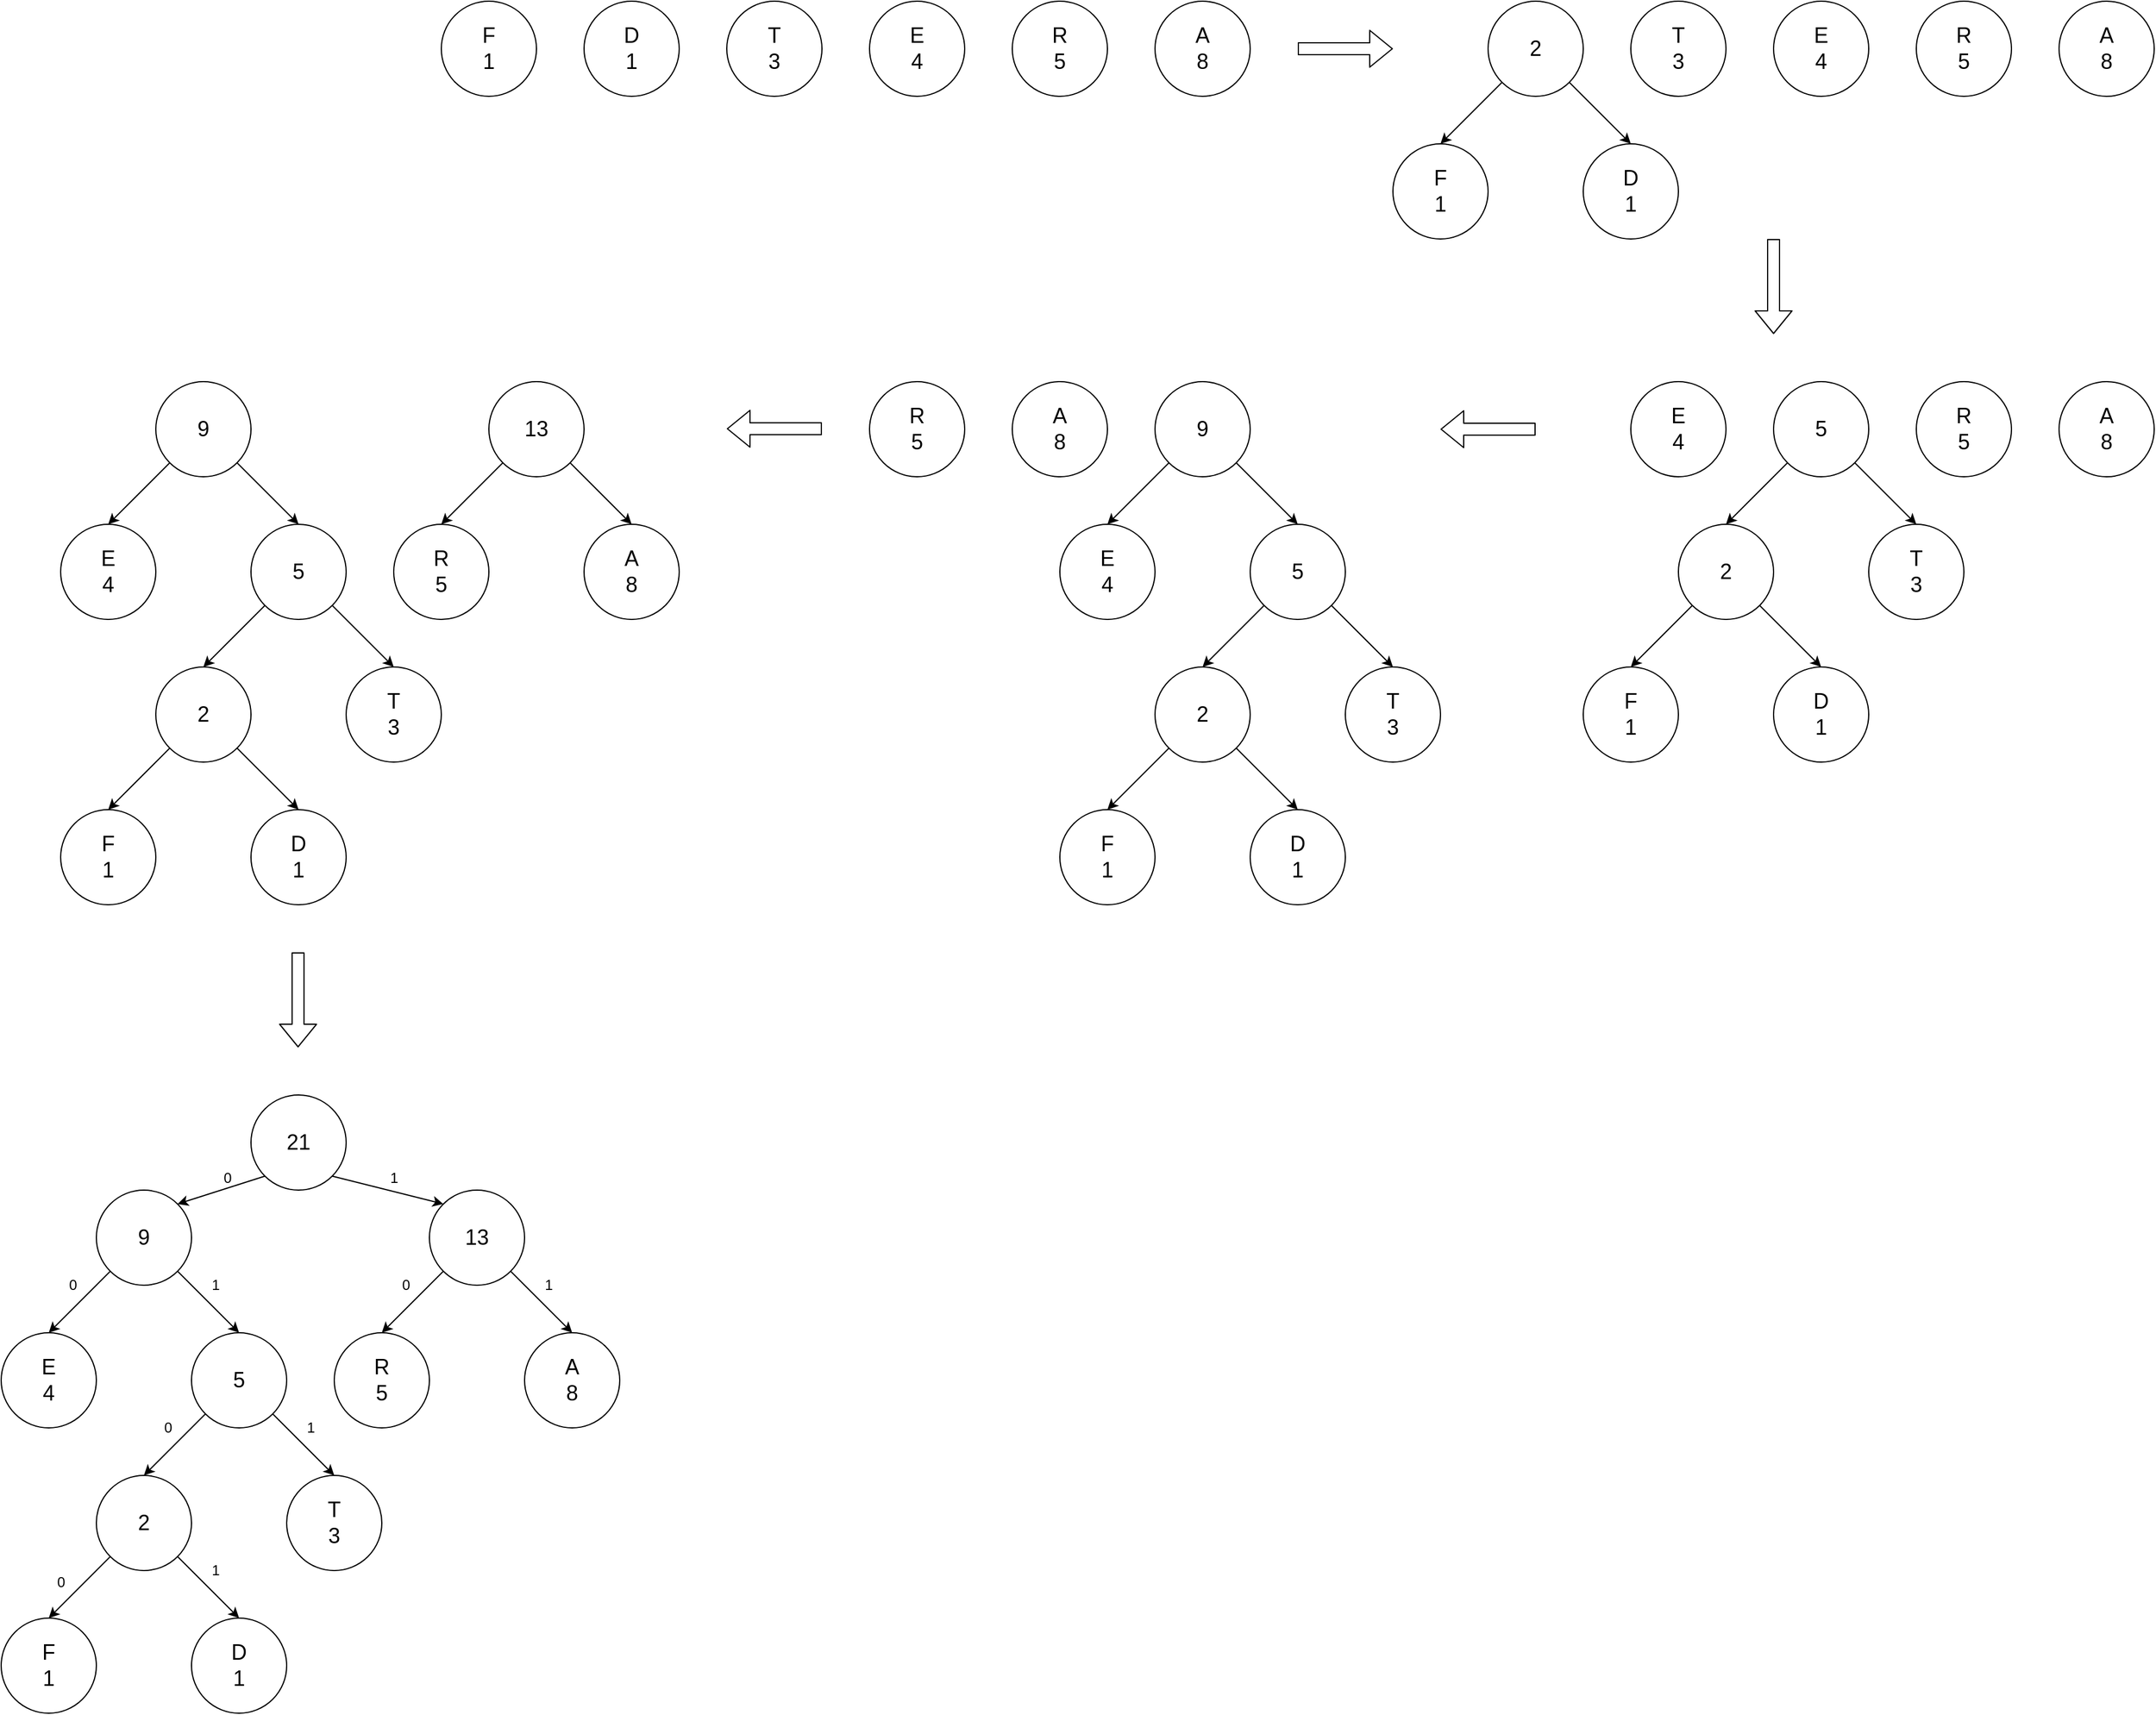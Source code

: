<mxfile version="12.9.13" type="device"><diagram id="n5jHrZdUimna_n2_wh66" name="Page-1"><mxGraphModel dx="1504" dy="391" grid="1" gridSize="10" guides="1" tooltips="1" connect="1" arrows="1" fold="1" page="1" pageScale="1" pageWidth="827" pageHeight="1169" math="0" shadow="0"><root><mxCell id="0"/><mxCell id="1" parent="0"/><mxCell id="OCSdbk0jHAeqNbhE1ICV-1" value="&lt;font style=&quot;font-size: 18px&quot;&gt;F&lt;br&gt;1&lt;/font&gt;" style="ellipse;whiteSpace=wrap;html=1;aspect=fixed;" vertex="1" parent="1"><mxGeometry x="160" y="40" width="80" height="80" as="geometry"/></mxCell><mxCell id="OCSdbk0jHAeqNbhE1ICV-2" value="&lt;font style=&quot;font-size: 18px&quot;&gt;D&lt;br&gt;1&lt;/font&gt;" style="ellipse;whiteSpace=wrap;html=1;aspect=fixed;" vertex="1" parent="1"><mxGeometry x="280" y="40" width="80" height="80" as="geometry"/></mxCell><mxCell id="OCSdbk0jHAeqNbhE1ICV-3" value="&lt;span style=&quot;font-size: 18px&quot;&gt;T&lt;br&gt;3&lt;/span&gt;" style="ellipse;whiteSpace=wrap;html=1;aspect=fixed;" vertex="1" parent="1"><mxGeometry x="400" y="40" width="80" height="80" as="geometry"/></mxCell><mxCell id="OCSdbk0jHAeqNbhE1ICV-4" value="&lt;font style=&quot;font-size: 18px&quot;&gt;E&lt;br&gt;4&lt;/font&gt;" style="ellipse;whiteSpace=wrap;html=1;aspect=fixed;" vertex="1" parent="1"><mxGeometry x="520" y="40" width="80" height="80" as="geometry"/></mxCell><mxCell id="OCSdbk0jHAeqNbhE1ICV-5" value="&lt;span style=&quot;font-size: 18px&quot;&gt;R&lt;br&gt;5&lt;br&gt;&lt;/span&gt;" style="ellipse;whiteSpace=wrap;html=1;aspect=fixed;" vertex="1" parent="1"><mxGeometry x="640" y="40" width="80" height="80" as="geometry"/></mxCell><mxCell id="OCSdbk0jHAeqNbhE1ICV-6" value="&lt;span style=&quot;font-size: 18px&quot;&gt;A&lt;br&gt;8&lt;br&gt;&lt;/span&gt;" style="ellipse;whiteSpace=wrap;html=1;aspect=fixed;" vertex="1" parent="1"><mxGeometry x="760" y="40" width="80" height="80" as="geometry"/></mxCell><mxCell id="OCSdbk0jHAeqNbhE1ICV-7" value="" style="shape=flexArrow;endArrow=classic;html=1;" edge="1" parent="1"><mxGeometry width="50" height="50" relative="1" as="geometry"><mxPoint x="880" y="80" as="sourcePoint"/><mxPoint x="960" y="80" as="targetPoint"/></mxGeometry></mxCell><mxCell id="OCSdbk0jHAeqNbhE1ICV-8" value="&lt;font style=&quot;font-size: 18px&quot;&gt;F&lt;br&gt;1&lt;/font&gt;" style="ellipse;whiteSpace=wrap;html=1;aspect=fixed;" vertex="1" parent="1"><mxGeometry x="960" y="160" width="80" height="80" as="geometry"/></mxCell><mxCell id="OCSdbk0jHAeqNbhE1ICV-9" value="&lt;font style=&quot;font-size: 18px&quot;&gt;D&lt;br&gt;1&lt;/font&gt;" style="ellipse;whiteSpace=wrap;html=1;aspect=fixed;" vertex="1" parent="1"><mxGeometry x="1120" y="160" width="80" height="80" as="geometry"/></mxCell><mxCell id="OCSdbk0jHAeqNbhE1ICV-10" value="&lt;span style=&quot;font-size: 18px&quot;&gt;T&lt;br&gt;3&lt;/span&gt;" style="ellipse;whiteSpace=wrap;html=1;aspect=fixed;" vertex="1" parent="1"><mxGeometry x="1160" y="40" width="80" height="80" as="geometry"/></mxCell><mxCell id="OCSdbk0jHAeqNbhE1ICV-11" value="&lt;font style=&quot;font-size: 18px&quot;&gt;E&lt;br&gt;4&lt;/font&gt;" style="ellipse;whiteSpace=wrap;html=1;aspect=fixed;" vertex="1" parent="1"><mxGeometry x="1280" y="40" width="80" height="80" as="geometry"/></mxCell><mxCell id="OCSdbk0jHAeqNbhE1ICV-12" value="&lt;span style=&quot;font-size: 18px&quot;&gt;R&lt;br&gt;5&lt;br&gt;&lt;/span&gt;" style="ellipse;whiteSpace=wrap;html=1;aspect=fixed;" vertex="1" parent="1"><mxGeometry x="1400" y="40" width="80" height="80" as="geometry"/></mxCell><mxCell id="OCSdbk0jHAeqNbhE1ICV-13" value="&lt;span style=&quot;font-size: 18px&quot;&gt;A&lt;br&gt;8&lt;br&gt;&lt;/span&gt;" style="ellipse;whiteSpace=wrap;html=1;aspect=fixed;" vertex="1" parent="1"><mxGeometry x="1520" y="40" width="80" height="80" as="geometry"/></mxCell><mxCell id="OCSdbk0jHAeqNbhE1ICV-14" value="&lt;span style=&quot;font-size: 18px&quot;&gt;2&lt;/span&gt;" style="ellipse;whiteSpace=wrap;html=1;aspect=fixed;" vertex="1" parent="1"><mxGeometry x="1040" y="40" width="80" height="80" as="geometry"/></mxCell><mxCell id="OCSdbk0jHAeqNbhE1ICV-15" value="" style="endArrow=classic;html=1;entryX=0.5;entryY=0;entryDx=0;entryDy=0;exitX=1;exitY=1;exitDx=0;exitDy=0;" edge="1" parent="1" source="OCSdbk0jHAeqNbhE1ICV-14" target="OCSdbk0jHAeqNbhE1ICV-9"><mxGeometry width="50" height="50" relative="1" as="geometry"><mxPoint x="1090" y="140" as="sourcePoint"/><mxPoint x="1140" y="90" as="targetPoint"/></mxGeometry></mxCell><mxCell id="OCSdbk0jHAeqNbhE1ICV-16" value="" style="endArrow=classic;html=1;entryX=0.5;entryY=0;entryDx=0;entryDy=0;exitX=0;exitY=1;exitDx=0;exitDy=0;" edge="1" parent="1" source="OCSdbk0jHAeqNbhE1ICV-14" target="OCSdbk0jHAeqNbhE1ICV-8"><mxGeometry width="50" height="50" relative="1" as="geometry"><mxPoint x="1118.284" y="118.284" as="sourcePoint"/><mxPoint x="1170" y="170" as="targetPoint"/></mxGeometry></mxCell><mxCell id="OCSdbk0jHAeqNbhE1ICV-17" value="" style="shape=flexArrow;endArrow=classic;html=1;" edge="1" parent="1"><mxGeometry width="50" height="50" relative="1" as="geometry"><mxPoint x="1280" y="240" as="sourcePoint"/><mxPoint x="1280" y="320" as="targetPoint"/></mxGeometry></mxCell><mxCell id="OCSdbk0jHAeqNbhE1ICV-18" value="&lt;font style=&quot;font-size: 18px&quot;&gt;F&lt;br&gt;1&lt;/font&gt;" style="ellipse;whiteSpace=wrap;html=1;aspect=fixed;" vertex="1" parent="1"><mxGeometry x="1120" y="600" width="80" height="80" as="geometry"/></mxCell><mxCell id="OCSdbk0jHAeqNbhE1ICV-19" value="&lt;font style=&quot;font-size: 18px&quot;&gt;D&lt;br&gt;1&lt;/font&gt;" style="ellipse;whiteSpace=wrap;html=1;aspect=fixed;" vertex="1" parent="1"><mxGeometry x="1280" y="600" width="80" height="80" as="geometry"/></mxCell><mxCell id="OCSdbk0jHAeqNbhE1ICV-20" value="&lt;span style=&quot;font-size: 18px&quot;&gt;T&lt;br&gt;3&lt;/span&gt;" style="ellipse;whiteSpace=wrap;html=1;aspect=fixed;" vertex="1" parent="1"><mxGeometry x="1360" y="480" width="80" height="80" as="geometry"/></mxCell><mxCell id="OCSdbk0jHAeqNbhE1ICV-21" value="&lt;font style=&quot;font-size: 18px&quot;&gt;E&lt;br&gt;4&lt;/font&gt;" style="ellipse;whiteSpace=wrap;html=1;aspect=fixed;" vertex="1" parent="1"><mxGeometry x="1160" y="360" width="80" height="80" as="geometry"/></mxCell><mxCell id="OCSdbk0jHAeqNbhE1ICV-22" value="&lt;span style=&quot;font-size: 18px&quot;&gt;R&lt;br&gt;5&lt;br&gt;&lt;/span&gt;" style="ellipse;whiteSpace=wrap;html=1;aspect=fixed;" vertex="1" parent="1"><mxGeometry x="1400" y="360" width="80" height="80" as="geometry"/></mxCell><mxCell id="OCSdbk0jHAeqNbhE1ICV-23" value="&lt;span style=&quot;font-size: 18px&quot;&gt;A&lt;br&gt;8&lt;br&gt;&lt;/span&gt;" style="ellipse;whiteSpace=wrap;html=1;aspect=fixed;" vertex="1" parent="1"><mxGeometry x="1520" y="360" width="80" height="80" as="geometry"/></mxCell><mxCell id="OCSdbk0jHAeqNbhE1ICV-24" value="&lt;span style=&quot;font-size: 18px&quot;&gt;2&lt;/span&gt;" style="ellipse;whiteSpace=wrap;html=1;aspect=fixed;" vertex="1" parent="1"><mxGeometry x="1200" y="480" width="80" height="80" as="geometry"/></mxCell><mxCell id="OCSdbk0jHAeqNbhE1ICV-25" value="" style="endArrow=classic;html=1;entryX=0.5;entryY=0;entryDx=0;entryDy=0;exitX=1;exitY=1;exitDx=0;exitDy=0;" edge="1" parent="1" source="OCSdbk0jHAeqNbhE1ICV-24" target="OCSdbk0jHAeqNbhE1ICV-19"><mxGeometry width="50" height="50" relative="1" as="geometry"><mxPoint x="1250" y="580" as="sourcePoint"/><mxPoint x="1300" y="530" as="targetPoint"/></mxGeometry></mxCell><mxCell id="OCSdbk0jHAeqNbhE1ICV-26" value="" style="endArrow=classic;html=1;entryX=0.5;entryY=0;entryDx=0;entryDy=0;exitX=0;exitY=1;exitDx=0;exitDy=0;" edge="1" parent="1" source="OCSdbk0jHAeqNbhE1ICV-24" target="OCSdbk0jHAeqNbhE1ICV-18"><mxGeometry width="50" height="50" relative="1" as="geometry"><mxPoint x="1278.284" y="558.284" as="sourcePoint"/><mxPoint x="1330" y="610" as="targetPoint"/></mxGeometry></mxCell><mxCell id="OCSdbk0jHAeqNbhE1ICV-33" value="&lt;span style=&quot;font-size: 18px&quot;&gt;5&lt;/span&gt;" style="ellipse;whiteSpace=wrap;html=1;aspect=fixed;" vertex="1" parent="1"><mxGeometry x="1280" y="360" width="80" height="80" as="geometry"/></mxCell><mxCell id="OCSdbk0jHAeqNbhE1ICV-34" value="" style="endArrow=classic;html=1;entryX=0.5;entryY=0;entryDx=0;entryDy=0;exitX=1;exitY=1;exitDx=0;exitDy=0;" edge="1" parent="1" source="OCSdbk0jHAeqNbhE1ICV-33" target="OCSdbk0jHAeqNbhE1ICV-20"><mxGeometry width="50" height="50" relative="1" as="geometry"><mxPoint x="1410" y="520" as="sourcePoint"/><mxPoint x="1460" y="470" as="targetPoint"/></mxGeometry></mxCell><mxCell id="OCSdbk0jHAeqNbhE1ICV-35" value="" style="endArrow=classic;html=1;entryX=0.5;entryY=0;entryDx=0;entryDy=0;exitX=0;exitY=1;exitDx=0;exitDy=0;" edge="1" parent="1" source="OCSdbk0jHAeqNbhE1ICV-33" target="OCSdbk0jHAeqNbhE1ICV-24"><mxGeometry width="50" height="50" relative="1" as="geometry"><mxPoint x="1310" y="530" as="sourcePoint"/><mxPoint x="1360" y="480" as="targetPoint"/></mxGeometry></mxCell><mxCell id="OCSdbk0jHAeqNbhE1ICV-36" value="" style="shape=flexArrow;endArrow=classic;html=1;" edge="1" parent="1"><mxGeometry width="50" height="50" relative="1" as="geometry"><mxPoint x="1080" y="400" as="sourcePoint"/><mxPoint x="1000" y="400" as="targetPoint"/></mxGeometry></mxCell><mxCell id="OCSdbk0jHAeqNbhE1ICV-38" value="&lt;font style=&quot;font-size: 18px&quot;&gt;F&lt;br&gt;1&lt;/font&gt;" style="ellipse;whiteSpace=wrap;html=1;aspect=fixed;" vertex="1" parent="1"><mxGeometry x="680" y="720" width="80" height="80" as="geometry"/></mxCell><mxCell id="OCSdbk0jHAeqNbhE1ICV-39" value="&lt;font style=&quot;font-size: 18px&quot;&gt;D&lt;br&gt;1&lt;/font&gt;" style="ellipse;whiteSpace=wrap;html=1;aspect=fixed;" vertex="1" parent="1"><mxGeometry x="840" y="720" width="80" height="80" as="geometry"/></mxCell><mxCell id="OCSdbk0jHAeqNbhE1ICV-40" value="&lt;span style=&quot;font-size: 18px&quot;&gt;T&lt;br&gt;3&lt;/span&gt;" style="ellipse;whiteSpace=wrap;html=1;aspect=fixed;" vertex="1" parent="1"><mxGeometry x="920" y="600" width="80" height="80" as="geometry"/></mxCell><mxCell id="OCSdbk0jHAeqNbhE1ICV-41" value="&lt;font style=&quot;font-size: 18px&quot;&gt;E&lt;br&gt;4&lt;/font&gt;" style="ellipse;whiteSpace=wrap;html=1;aspect=fixed;" vertex="1" parent="1"><mxGeometry x="680" y="480" width="80" height="80" as="geometry"/></mxCell><mxCell id="OCSdbk0jHAeqNbhE1ICV-44" value="&lt;span style=&quot;font-size: 18px&quot;&gt;2&lt;/span&gt;" style="ellipse;whiteSpace=wrap;html=1;aspect=fixed;" vertex="1" parent="1"><mxGeometry x="760" y="600" width="80" height="80" as="geometry"/></mxCell><mxCell id="OCSdbk0jHAeqNbhE1ICV-45" value="" style="endArrow=classic;html=1;entryX=0.5;entryY=0;entryDx=0;entryDy=0;exitX=1;exitY=1;exitDx=0;exitDy=0;" edge="1" parent="1" source="OCSdbk0jHAeqNbhE1ICV-44" target="OCSdbk0jHAeqNbhE1ICV-39"><mxGeometry width="50" height="50" relative="1" as="geometry"><mxPoint x="810" y="700" as="sourcePoint"/><mxPoint x="860" y="650" as="targetPoint"/></mxGeometry></mxCell><mxCell id="OCSdbk0jHAeqNbhE1ICV-46" value="" style="endArrow=classic;html=1;entryX=0.5;entryY=0;entryDx=0;entryDy=0;exitX=0;exitY=1;exitDx=0;exitDy=0;" edge="1" parent="1" source="OCSdbk0jHAeqNbhE1ICV-44" target="OCSdbk0jHAeqNbhE1ICV-38"><mxGeometry width="50" height="50" relative="1" as="geometry"><mxPoint x="838.284" y="678.284" as="sourcePoint"/><mxPoint x="890" y="730" as="targetPoint"/></mxGeometry></mxCell><mxCell id="OCSdbk0jHAeqNbhE1ICV-47" value="&lt;span style=&quot;font-size: 18px&quot;&gt;5&lt;/span&gt;" style="ellipse;whiteSpace=wrap;html=1;aspect=fixed;" vertex="1" parent="1"><mxGeometry x="840" y="480" width="80" height="80" as="geometry"/></mxCell><mxCell id="OCSdbk0jHAeqNbhE1ICV-48" value="" style="endArrow=classic;html=1;entryX=0.5;entryY=0;entryDx=0;entryDy=0;exitX=1;exitY=1;exitDx=0;exitDy=0;" edge="1" parent="1" source="OCSdbk0jHAeqNbhE1ICV-47" target="OCSdbk0jHAeqNbhE1ICV-40"><mxGeometry width="50" height="50" relative="1" as="geometry"><mxPoint x="970" y="640" as="sourcePoint"/><mxPoint x="1020" y="590" as="targetPoint"/></mxGeometry></mxCell><mxCell id="OCSdbk0jHAeqNbhE1ICV-49" value="" style="endArrow=classic;html=1;entryX=0.5;entryY=0;entryDx=0;entryDy=0;exitX=0;exitY=1;exitDx=0;exitDy=0;" edge="1" parent="1" source="OCSdbk0jHAeqNbhE1ICV-47" target="OCSdbk0jHAeqNbhE1ICV-44"><mxGeometry width="50" height="50" relative="1" as="geometry"><mxPoint x="870" y="650" as="sourcePoint"/><mxPoint x="920" y="600" as="targetPoint"/></mxGeometry></mxCell><mxCell id="OCSdbk0jHAeqNbhE1ICV-50" value="&lt;span style=&quot;font-size: 18px&quot;&gt;9&lt;/span&gt;" style="ellipse;whiteSpace=wrap;html=1;aspect=fixed;" vertex="1" parent="1"><mxGeometry x="760" y="360" width="80" height="80" as="geometry"/></mxCell><mxCell id="OCSdbk0jHAeqNbhE1ICV-51" value="" style="endArrow=classic;html=1;entryX=0.5;entryY=0;entryDx=0;entryDy=0;exitX=1;exitY=1;exitDx=0;exitDy=0;" edge="1" parent="1" source="OCSdbk0jHAeqNbhE1ICV-50" target="OCSdbk0jHAeqNbhE1ICV-47"><mxGeometry width="50" height="50" relative="1" as="geometry"><mxPoint x="840" y="440" as="sourcePoint"/><mxPoint x="890" y="390" as="targetPoint"/></mxGeometry></mxCell><mxCell id="OCSdbk0jHAeqNbhE1ICV-52" value="" style="endArrow=classic;html=1;entryX=0.5;entryY=0;entryDx=0;entryDy=0;exitX=0;exitY=1;exitDx=0;exitDy=0;" edge="1" parent="1" source="OCSdbk0jHAeqNbhE1ICV-50" target="OCSdbk0jHAeqNbhE1ICV-41"><mxGeometry width="50" height="50" relative="1" as="geometry"><mxPoint x="838.284" y="438.284" as="sourcePoint"/><mxPoint x="890" y="490" as="targetPoint"/></mxGeometry></mxCell><mxCell id="OCSdbk0jHAeqNbhE1ICV-53" value="&lt;span style=&quot;font-size: 18px&quot;&gt;R&lt;br&gt;5&lt;br&gt;&lt;/span&gt;" style="ellipse;whiteSpace=wrap;html=1;aspect=fixed;" vertex="1" parent="1"><mxGeometry x="520" y="360" width="80" height="80" as="geometry"/></mxCell><mxCell id="OCSdbk0jHAeqNbhE1ICV-54" value="&lt;span style=&quot;font-size: 18px&quot;&gt;A&lt;br&gt;8&lt;br&gt;&lt;/span&gt;" style="ellipse;whiteSpace=wrap;html=1;aspect=fixed;" vertex="1" parent="1"><mxGeometry x="640" y="360" width="80" height="80" as="geometry"/></mxCell><mxCell id="OCSdbk0jHAeqNbhE1ICV-55" value="&lt;font style=&quot;font-size: 18px&quot;&gt;F&lt;br&gt;1&lt;/font&gt;" style="ellipse;whiteSpace=wrap;html=1;aspect=fixed;" vertex="1" parent="1"><mxGeometry x="-160" y="720" width="80" height="80" as="geometry"/></mxCell><mxCell id="OCSdbk0jHAeqNbhE1ICV-56" value="&lt;font style=&quot;font-size: 18px&quot;&gt;D&lt;br&gt;1&lt;/font&gt;" style="ellipse;whiteSpace=wrap;html=1;aspect=fixed;" vertex="1" parent="1"><mxGeometry y="720" width="80" height="80" as="geometry"/></mxCell><mxCell id="OCSdbk0jHAeqNbhE1ICV-57" value="&lt;span style=&quot;font-size: 18px&quot;&gt;T&lt;br&gt;3&lt;/span&gt;" style="ellipse;whiteSpace=wrap;html=1;aspect=fixed;" vertex="1" parent="1"><mxGeometry x="80" y="600" width="80" height="80" as="geometry"/></mxCell><mxCell id="OCSdbk0jHAeqNbhE1ICV-58" value="&lt;font style=&quot;font-size: 18px&quot;&gt;E&lt;br&gt;4&lt;/font&gt;" style="ellipse;whiteSpace=wrap;html=1;aspect=fixed;" vertex="1" parent="1"><mxGeometry x="-160" y="480" width="80" height="80" as="geometry"/></mxCell><mxCell id="OCSdbk0jHAeqNbhE1ICV-59" value="&lt;span style=&quot;font-size: 18px&quot;&gt;2&lt;/span&gt;" style="ellipse;whiteSpace=wrap;html=1;aspect=fixed;" vertex="1" parent="1"><mxGeometry x="-80" y="600" width="80" height="80" as="geometry"/></mxCell><mxCell id="OCSdbk0jHAeqNbhE1ICV-60" value="" style="endArrow=classic;html=1;entryX=0.5;entryY=0;entryDx=0;entryDy=0;exitX=1;exitY=1;exitDx=0;exitDy=0;" edge="1" parent="1" source="OCSdbk0jHAeqNbhE1ICV-59" target="OCSdbk0jHAeqNbhE1ICV-56"><mxGeometry width="50" height="50" relative="1" as="geometry"><mxPoint x="-30" y="700" as="sourcePoint"/><mxPoint x="20" y="650" as="targetPoint"/></mxGeometry></mxCell><mxCell id="OCSdbk0jHAeqNbhE1ICV-61" value="" style="endArrow=classic;html=1;entryX=0.5;entryY=0;entryDx=0;entryDy=0;exitX=0;exitY=1;exitDx=0;exitDy=0;" edge="1" parent="1" source="OCSdbk0jHAeqNbhE1ICV-59" target="OCSdbk0jHAeqNbhE1ICV-55"><mxGeometry width="50" height="50" relative="1" as="geometry"><mxPoint x="-1.716" y="678.284" as="sourcePoint"/><mxPoint x="50" y="730" as="targetPoint"/></mxGeometry></mxCell><mxCell id="OCSdbk0jHAeqNbhE1ICV-62" value="&lt;span style=&quot;font-size: 18px&quot;&gt;5&lt;/span&gt;" style="ellipse;whiteSpace=wrap;html=1;aspect=fixed;" vertex="1" parent="1"><mxGeometry y="480" width="80" height="80" as="geometry"/></mxCell><mxCell id="OCSdbk0jHAeqNbhE1ICV-63" value="" style="endArrow=classic;html=1;entryX=0.5;entryY=0;entryDx=0;entryDy=0;exitX=1;exitY=1;exitDx=0;exitDy=0;" edge="1" parent="1" source="OCSdbk0jHAeqNbhE1ICV-62" target="OCSdbk0jHAeqNbhE1ICV-57"><mxGeometry width="50" height="50" relative="1" as="geometry"><mxPoint x="130" y="640" as="sourcePoint"/><mxPoint x="180" y="590" as="targetPoint"/></mxGeometry></mxCell><mxCell id="OCSdbk0jHAeqNbhE1ICV-64" value="" style="endArrow=classic;html=1;entryX=0.5;entryY=0;entryDx=0;entryDy=0;exitX=0;exitY=1;exitDx=0;exitDy=0;" edge="1" parent="1" source="OCSdbk0jHAeqNbhE1ICV-62" target="OCSdbk0jHAeqNbhE1ICV-59"><mxGeometry width="50" height="50" relative="1" as="geometry"><mxPoint x="30" y="650" as="sourcePoint"/><mxPoint x="80" y="600" as="targetPoint"/></mxGeometry></mxCell><mxCell id="OCSdbk0jHAeqNbhE1ICV-65" value="&lt;span style=&quot;font-size: 18px&quot;&gt;9&lt;/span&gt;" style="ellipse;whiteSpace=wrap;html=1;aspect=fixed;" vertex="1" parent="1"><mxGeometry x="-80" y="360" width="80" height="80" as="geometry"/></mxCell><mxCell id="OCSdbk0jHAeqNbhE1ICV-66" value="" style="endArrow=classic;html=1;entryX=0.5;entryY=0;entryDx=0;entryDy=0;exitX=1;exitY=1;exitDx=0;exitDy=0;" edge="1" parent="1" source="OCSdbk0jHAeqNbhE1ICV-65" target="OCSdbk0jHAeqNbhE1ICV-62"><mxGeometry width="50" height="50" relative="1" as="geometry"><mxPoint y="440" as="sourcePoint"/><mxPoint x="50" y="390" as="targetPoint"/></mxGeometry></mxCell><mxCell id="OCSdbk0jHAeqNbhE1ICV-67" value="" style="endArrow=classic;html=1;entryX=0.5;entryY=0;entryDx=0;entryDy=0;exitX=0;exitY=1;exitDx=0;exitDy=0;" edge="1" parent="1" source="OCSdbk0jHAeqNbhE1ICV-65" target="OCSdbk0jHAeqNbhE1ICV-58"><mxGeometry width="50" height="50" relative="1" as="geometry"><mxPoint x="-1.716" y="438.284" as="sourcePoint"/><mxPoint x="50" y="490" as="targetPoint"/></mxGeometry></mxCell><mxCell id="OCSdbk0jHAeqNbhE1ICV-68" value="&lt;span style=&quot;font-size: 18px&quot;&gt;R&lt;br&gt;5&lt;br&gt;&lt;/span&gt;" style="ellipse;whiteSpace=wrap;html=1;aspect=fixed;" vertex="1" parent="1"><mxGeometry x="120" y="480" width="80" height="80" as="geometry"/></mxCell><mxCell id="OCSdbk0jHAeqNbhE1ICV-69" value="&lt;span style=&quot;font-size: 18px&quot;&gt;A&lt;br&gt;8&lt;br&gt;&lt;/span&gt;" style="ellipse;whiteSpace=wrap;html=1;aspect=fixed;" vertex="1" parent="1"><mxGeometry x="280" y="480" width="80" height="80" as="geometry"/></mxCell><mxCell id="OCSdbk0jHAeqNbhE1ICV-70" value="" style="shape=flexArrow;endArrow=classic;html=1;" edge="1" parent="1"><mxGeometry width="50" height="50" relative="1" as="geometry"><mxPoint x="480" y="399.58" as="sourcePoint"/><mxPoint x="400" y="399.58" as="targetPoint"/></mxGeometry></mxCell><mxCell id="OCSdbk0jHAeqNbhE1ICV-71" value="&lt;span style=&quot;font-size: 18px&quot;&gt;13&lt;br&gt;&lt;/span&gt;" style="ellipse;whiteSpace=wrap;html=1;aspect=fixed;" vertex="1" parent="1"><mxGeometry x="200" y="360" width="80" height="80" as="geometry"/></mxCell><mxCell id="OCSdbk0jHAeqNbhE1ICV-72" value="" style="endArrow=classic;html=1;entryX=0.5;entryY=0;entryDx=0;entryDy=0;exitX=1;exitY=1;exitDx=0;exitDy=0;" edge="1" parent="1" source="OCSdbk0jHAeqNbhE1ICV-71" target="OCSdbk0jHAeqNbhE1ICV-69"><mxGeometry width="50" height="50" relative="1" as="geometry"><mxPoint x="260" y="510" as="sourcePoint"/><mxPoint x="310" y="460" as="targetPoint"/></mxGeometry></mxCell><mxCell id="OCSdbk0jHAeqNbhE1ICV-73" value="" style="endArrow=classic;html=1;entryX=0.5;entryY=0;entryDx=0;entryDy=0;exitX=0;exitY=1;exitDx=0;exitDy=0;" edge="1" parent="1" source="OCSdbk0jHAeqNbhE1ICV-71" target="OCSdbk0jHAeqNbhE1ICV-68"><mxGeometry width="50" height="50" relative="1" as="geometry"><mxPoint x="278.284" y="438.284" as="sourcePoint"/><mxPoint x="330" y="490" as="targetPoint"/></mxGeometry></mxCell><mxCell id="OCSdbk0jHAeqNbhE1ICV-87" value="" style="shape=flexArrow;endArrow=classic;html=1;" edge="1" parent="1"><mxGeometry width="50" height="50" relative="1" as="geometry"><mxPoint x="39.58" y="840" as="sourcePoint"/><mxPoint x="39.58" y="920" as="targetPoint"/></mxGeometry></mxCell><mxCell id="OCSdbk0jHAeqNbhE1ICV-88" value="&lt;font style=&quot;font-size: 18px&quot;&gt;F&lt;br&gt;1&lt;/font&gt;" style="ellipse;whiteSpace=wrap;html=1;aspect=fixed;" vertex="1" parent="1"><mxGeometry x="-210" y="1400" width="80" height="80" as="geometry"/></mxCell><mxCell id="OCSdbk0jHAeqNbhE1ICV-89" value="&lt;font style=&quot;font-size: 18px&quot;&gt;D&lt;br&gt;1&lt;/font&gt;" style="ellipse;whiteSpace=wrap;html=1;aspect=fixed;" vertex="1" parent="1"><mxGeometry x="-50" y="1400" width="80" height="80" as="geometry"/></mxCell><mxCell id="OCSdbk0jHAeqNbhE1ICV-90" value="&lt;span style=&quot;font-size: 18px&quot;&gt;T&lt;br&gt;3&lt;/span&gt;" style="ellipse;whiteSpace=wrap;html=1;aspect=fixed;" vertex="1" parent="1"><mxGeometry x="30" y="1280" width="80" height="80" as="geometry"/></mxCell><mxCell id="OCSdbk0jHAeqNbhE1ICV-91" value="&lt;font style=&quot;font-size: 18px&quot;&gt;E&lt;br&gt;4&lt;/font&gt;" style="ellipse;whiteSpace=wrap;html=1;aspect=fixed;" vertex="1" parent="1"><mxGeometry x="-210" y="1160" width="80" height="80" as="geometry"/></mxCell><mxCell id="OCSdbk0jHAeqNbhE1ICV-92" value="&lt;span style=&quot;font-size: 18px&quot;&gt;2&lt;/span&gt;" style="ellipse;whiteSpace=wrap;html=1;aspect=fixed;" vertex="1" parent="1"><mxGeometry x="-130" y="1280" width="80" height="80" as="geometry"/></mxCell><mxCell id="OCSdbk0jHAeqNbhE1ICV-93" value="" style="endArrow=classic;html=1;entryX=0.5;entryY=0;entryDx=0;entryDy=0;exitX=1;exitY=1;exitDx=0;exitDy=0;" edge="1" parent="1" source="OCSdbk0jHAeqNbhE1ICV-92" target="OCSdbk0jHAeqNbhE1ICV-89"><mxGeometry width="50" height="50" relative="1" as="geometry"><mxPoint x="-80" y="1380" as="sourcePoint"/><mxPoint x="-30" y="1330" as="targetPoint"/></mxGeometry></mxCell><mxCell id="OCSdbk0jHAeqNbhE1ICV-94" value="" style="endArrow=classic;html=1;entryX=0.5;entryY=0;entryDx=0;entryDy=0;exitX=0;exitY=1;exitDx=0;exitDy=0;" edge="1" parent="1" source="OCSdbk0jHAeqNbhE1ICV-92" target="OCSdbk0jHAeqNbhE1ICV-88"><mxGeometry width="50" height="50" relative="1" as="geometry"><mxPoint x="-51.716" y="1358.284" as="sourcePoint"/><mxPoint y="1410" as="targetPoint"/></mxGeometry></mxCell><mxCell id="OCSdbk0jHAeqNbhE1ICV-95" value="&lt;span style=&quot;font-size: 18px&quot;&gt;5&lt;/span&gt;" style="ellipse;whiteSpace=wrap;html=1;aspect=fixed;" vertex="1" parent="1"><mxGeometry x="-50" y="1160" width="80" height="80" as="geometry"/></mxCell><mxCell id="OCSdbk0jHAeqNbhE1ICV-96" value="" style="endArrow=classic;html=1;entryX=0.5;entryY=0;entryDx=0;entryDy=0;exitX=1;exitY=1;exitDx=0;exitDy=0;" edge="1" parent="1" source="OCSdbk0jHAeqNbhE1ICV-95" target="OCSdbk0jHAeqNbhE1ICV-90"><mxGeometry width="50" height="50" relative="1" as="geometry"><mxPoint x="80" y="1320" as="sourcePoint"/><mxPoint x="130" y="1270" as="targetPoint"/></mxGeometry></mxCell><mxCell id="OCSdbk0jHAeqNbhE1ICV-97" value="" style="endArrow=classic;html=1;entryX=0.5;entryY=0;entryDx=0;entryDy=0;exitX=0;exitY=1;exitDx=0;exitDy=0;" edge="1" parent="1" source="OCSdbk0jHAeqNbhE1ICV-95" target="OCSdbk0jHAeqNbhE1ICV-92"><mxGeometry width="50" height="50" relative="1" as="geometry"><mxPoint x="-20" y="1330" as="sourcePoint"/><mxPoint x="30" y="1280" as="targetPoint"/></mxGeometry></mxCell><mxCell id="OCSdbk0jHAeqNbhE1ICV-98" value="&lt;span style=&quot;font-size: 18px&quot;&gt;9&lt;/span&gt;" style="ellipse;whiteSpace=wrap;html=1;aspect=fixed;" vertex="1" parent="1"><mxGeometry x="-130" y="1040" width="80" height="80" as="geometry"/></mxCell><mxCell id="OCSdbk0jHAeqNbhE1ICV-99" value="" style="endArrow=classic;html=1;entryX=0.5;entryY=0;entryDx=0;entryDy=0;exitX=1;exitY=1;exitDx=0;exitDy=0;" edge="1" parent="1" source="OCSdbk0jHAeqNbhE1ICV-98" target="OCSdbk0jHAeqNbhE1ICV-95"><mxGeometry width="50" height="50" relative="1" as="geometry"><mxPoint x="-50" y="1120" as="sourcePoint"/><mxPoint y="1070" as="targetPoint"/></mxGeometry></mxCell><mxCell id="OCSdbk0jHAeqNbhE1ICV-100" value="" style="endArrow=classic;html=1;entryX=0.5;entryY=0;entryDx=0;entryDy=0;exitX=0;exitY=1;exitDx=0;exitDy=0;" edge="1" parent="1" source="OCSdbk0jHAeqNbhE1ICV-98" target="OCSdbk0jHAeqNbhE1ICV-91"><mxGeometry width="50" height="50" relative="1" as="geometry"><mxPoint x="-51.716" y="1118.284" as="sourcePoint"/><mxPoint y="1170" as="targetPoint"/></mxGeometry></mxCell><mxCell id="OCSdbk0jHAeqNbhE1ICV-101" value="&lt;span style=&quot;font-size: 18px&quot;&gt;R&lt;br&gt;5&lt;br&gt;&lt;/span&gt;" style="ellipse;whiteSpace=wrap;html=1;aspect=fixed;" vertex="1" parent="1"><mxGeometry x="70" y="1160" width="80" height="80" as="geometry"/></mxCell><mxCell id="OCSdbk0jHAeqNbhE1ICV-102" value="&lt;span style=&quot;font-size: 18px&quot;&gt;A&lt;br&gt;8&lt;br&gt;&lt;/span&gt;" style="ellipse;whiteSpace=wrap;html=1;aspect=fixed;" vertex="1" parent="1"><mxGeometry x="230" y="1160" width="80" height="80" as="geometry"/></mxCell><mxCell id="OCSdbk0jHAeqNbhE1ICV-103" value="&lt;span style=&quot;font-size: 18px&quot;&gt;13&lt;br&gt;&lt;/span&gt;" style="ellipse;whiteSpace=wrap;html=1;aspect=fixed;" vertex="1" parent="1"><mxGeometry x="150" y="1040" width="80" height="80" as="geometry"/></mxCell><mxCell id="OCSdbk0jHAeqNbhE1ICV-104" value="" style="endArrow=classic;html=1;entryX=0.5;entryY=0;entryDx=0;entryDy=0;exitX=1;exitY=1;exitDx=0;exitDy=0;" edge="1" parent="1" source="OCSdbk0jHAeqNbhE1ICV-103" target="OCSdbk0jHAeqNbhE1ICV-102"><mxGeometry width="50" height="50" relative="1" as="geometry"><mxPoint x="210" y="1190" as="sourcePoint"/><mxPoint x="260" y="1140" as="targetPoint"/></mxGeometry></mxCell><mxCell id="OCSdbk0jHAeqNbhE1ICV-105" value="" style="endArrow=classic;html=1;entryX=0.5;entryY=0;entryDx=0;entryDy=0;exitX=0;exitY=1;exitDx=0;exitDy=0;" edge="1" parent="1" source="OCSdbk0jHAeqNbhE1ICV-103" target="OCSdbk0jHAeqNbhE1ICV-101"><mxGeometry width="50" height="50" relative="1" as="geometry"><mxPoint x="228.284" y="1118.284" as="sourcePoint"/><mxPoint x="280" y="1170" as="targetPoint"/></mxGeometry></mxCell><mxCell id="OCSdbk0jHAeqNbhE1ICV-106" value="&lt;span style=&quot;font-size: 18px&quot;&gt;21&lt;br&gt;&lt;/span&gt;" style="ellipse;whiteSpace=wrap;html=1;aspect=fixed;" vertex="1" parent="1"><mxGeometry y="960" width="80" height="80" as="geometry"/></mxCell><mxCell id="OCSdbk0jHAeqNbhE1ICV-107" value="" style="endArrow=classic;html=1;exitX=1;exitY=1;exitDx=0;exitDy=0;entryX=0;entryY=0;entryDx=0;entryDy=0;" edge="1" parent="1" source="OCSdbk0jHAeqNbhE1ICV-106" target="OCSdbk0jHAeqNbhE1ICV-103"><mxGeometry width="50" height="50" relative="1" as="geometry"><mxPoint x="60" y="1100" as="sourcePoint"/><mxPoint x="110" y="1050" as="targetPoint"/></mxGeometry></mxCell><mxCell id="OCSdbk0jHAeqNbhE1ICV-108" value="" style="endArrow=classic;html=1;exitX=0;exitY=1;exitDx=0;exitDy=0;entryX=1;entryY=0;entryDx=0;entryDy=0;" edge="1" parent="1" source="OCSdbk0jHAeqNbhE1ICV-106" target="OCSdbk0jHAeqNbhE1ICV-98"><mxGeometry width="50" height="50" relative="1" as="geometry"><mxPoint x="78.284" y="1038.284" as="sourcePoint"/><mxPoint x="171.716" y="1061.716" as="targetPoint"/></mxGeometry></mxCell><mxCell id="OCSdbk0jHAeqNbhE1ICV-109" value="0" style="text;html=1;align=center;verticalAlign=middle;resizable=0;points=[];autosize=1;" vertex="1" parent="1"><mxGeometry x="-30" y="1020" width="20" height="20" as="geometry"/></mxCell><mxCell id="OCSdbk0jHAeqNbhE1ICV-110" value="1" style="text;html=1;align=center;verticalAlign=middle;resizable=0;points=[];autosize=1;" vertex="1" parent="1"><mxGeometry x="110" y="1020" width="20" height="20" as="geometry"/></mxCell><mxCell id="OCSdbk0jHAeqNbhE1ICV-111" value="0" style="text;html=1;align=center;verticalAlign=middle;resizable=0;points=[];autosize=1;" vertex="1" parent="1"><mxGeometry x="-160" y="1110" width="20" height="20" as="geometry"/></mxCell><mxCell id="OCSdbk0jHAeqNbhE1ICV-112" value="0" style="text;html=1;align=center;verticalAlign=middle;resizable=0;points=[];autosize=1;" vertex="1" parent="1"><mxGeometry x="-80" y="1230" width="20" height="20" as="geometry"/></mxCell><mxCell id="OCSdbk0jHAeqNbhE1ICV-113" value="0" style="text;html=1;align=center;verticalAlign=middle;resizable=0;points=[];autosize=1;" vertex="1" parent="1"><mxGeometry x="120" y="1110" width="20" height="20" as="geometry"/></mxCell><mxCell id="OCSdbk0jHAeqNbhE1ICV-114" value="0" style="text;html=1;align=center;verticalAlign=middle;resizable=0;points=[];autosize=1;" vertex="1" parent="1"><mxGeometry x="-170" y="1360" width="20" height="20" as="geometry"/></mxCell><mxCell id="OCSdbk0jHAeqNbhE1ICV-115" value="1" style="text;html=1;align=center;verticalAlign=middle;resizable=0;points=[];autosize=1;" vertex="1" parent="1"><mxGeometry x="240" y="1110" width="20" height="20" as="geometry"/></mxCell><mxCell id="OCSdbk0jHAeqNbhE1ICV-116" value="1" style="text;html=1;align=center;verticalAlign=middle;resizable=0;points=[];autosize=1;" vertex="1" parent="1"><mxGeometry x="40" y="1230" width="20" height="20" as="geometry"/></mxCell><mxCell id="OCSdbk0jHAeqNbhE1ICV-117" value="1" style="text;html=1;align=center;verticalAlign=middle;resizable=0;points=[];autosize=1;" vertex="1" parent="1"><mxGeometry x="-40" y="1350" width="20" height="20" as="geometry"/></mxCell><mxCell id="OCSdbk0jHAeqNbhE1ICV-118" value="1" style="text;html=1;align=center;verticalAlign=middle;resizable=0;points=[];autosize=1;" vertex="1" parent="1"><mxGeometry x="-40" y="1110" width="20" height="20" as="geometry"/></mxCell></root></mxGraphModel></diagram></mxfile>